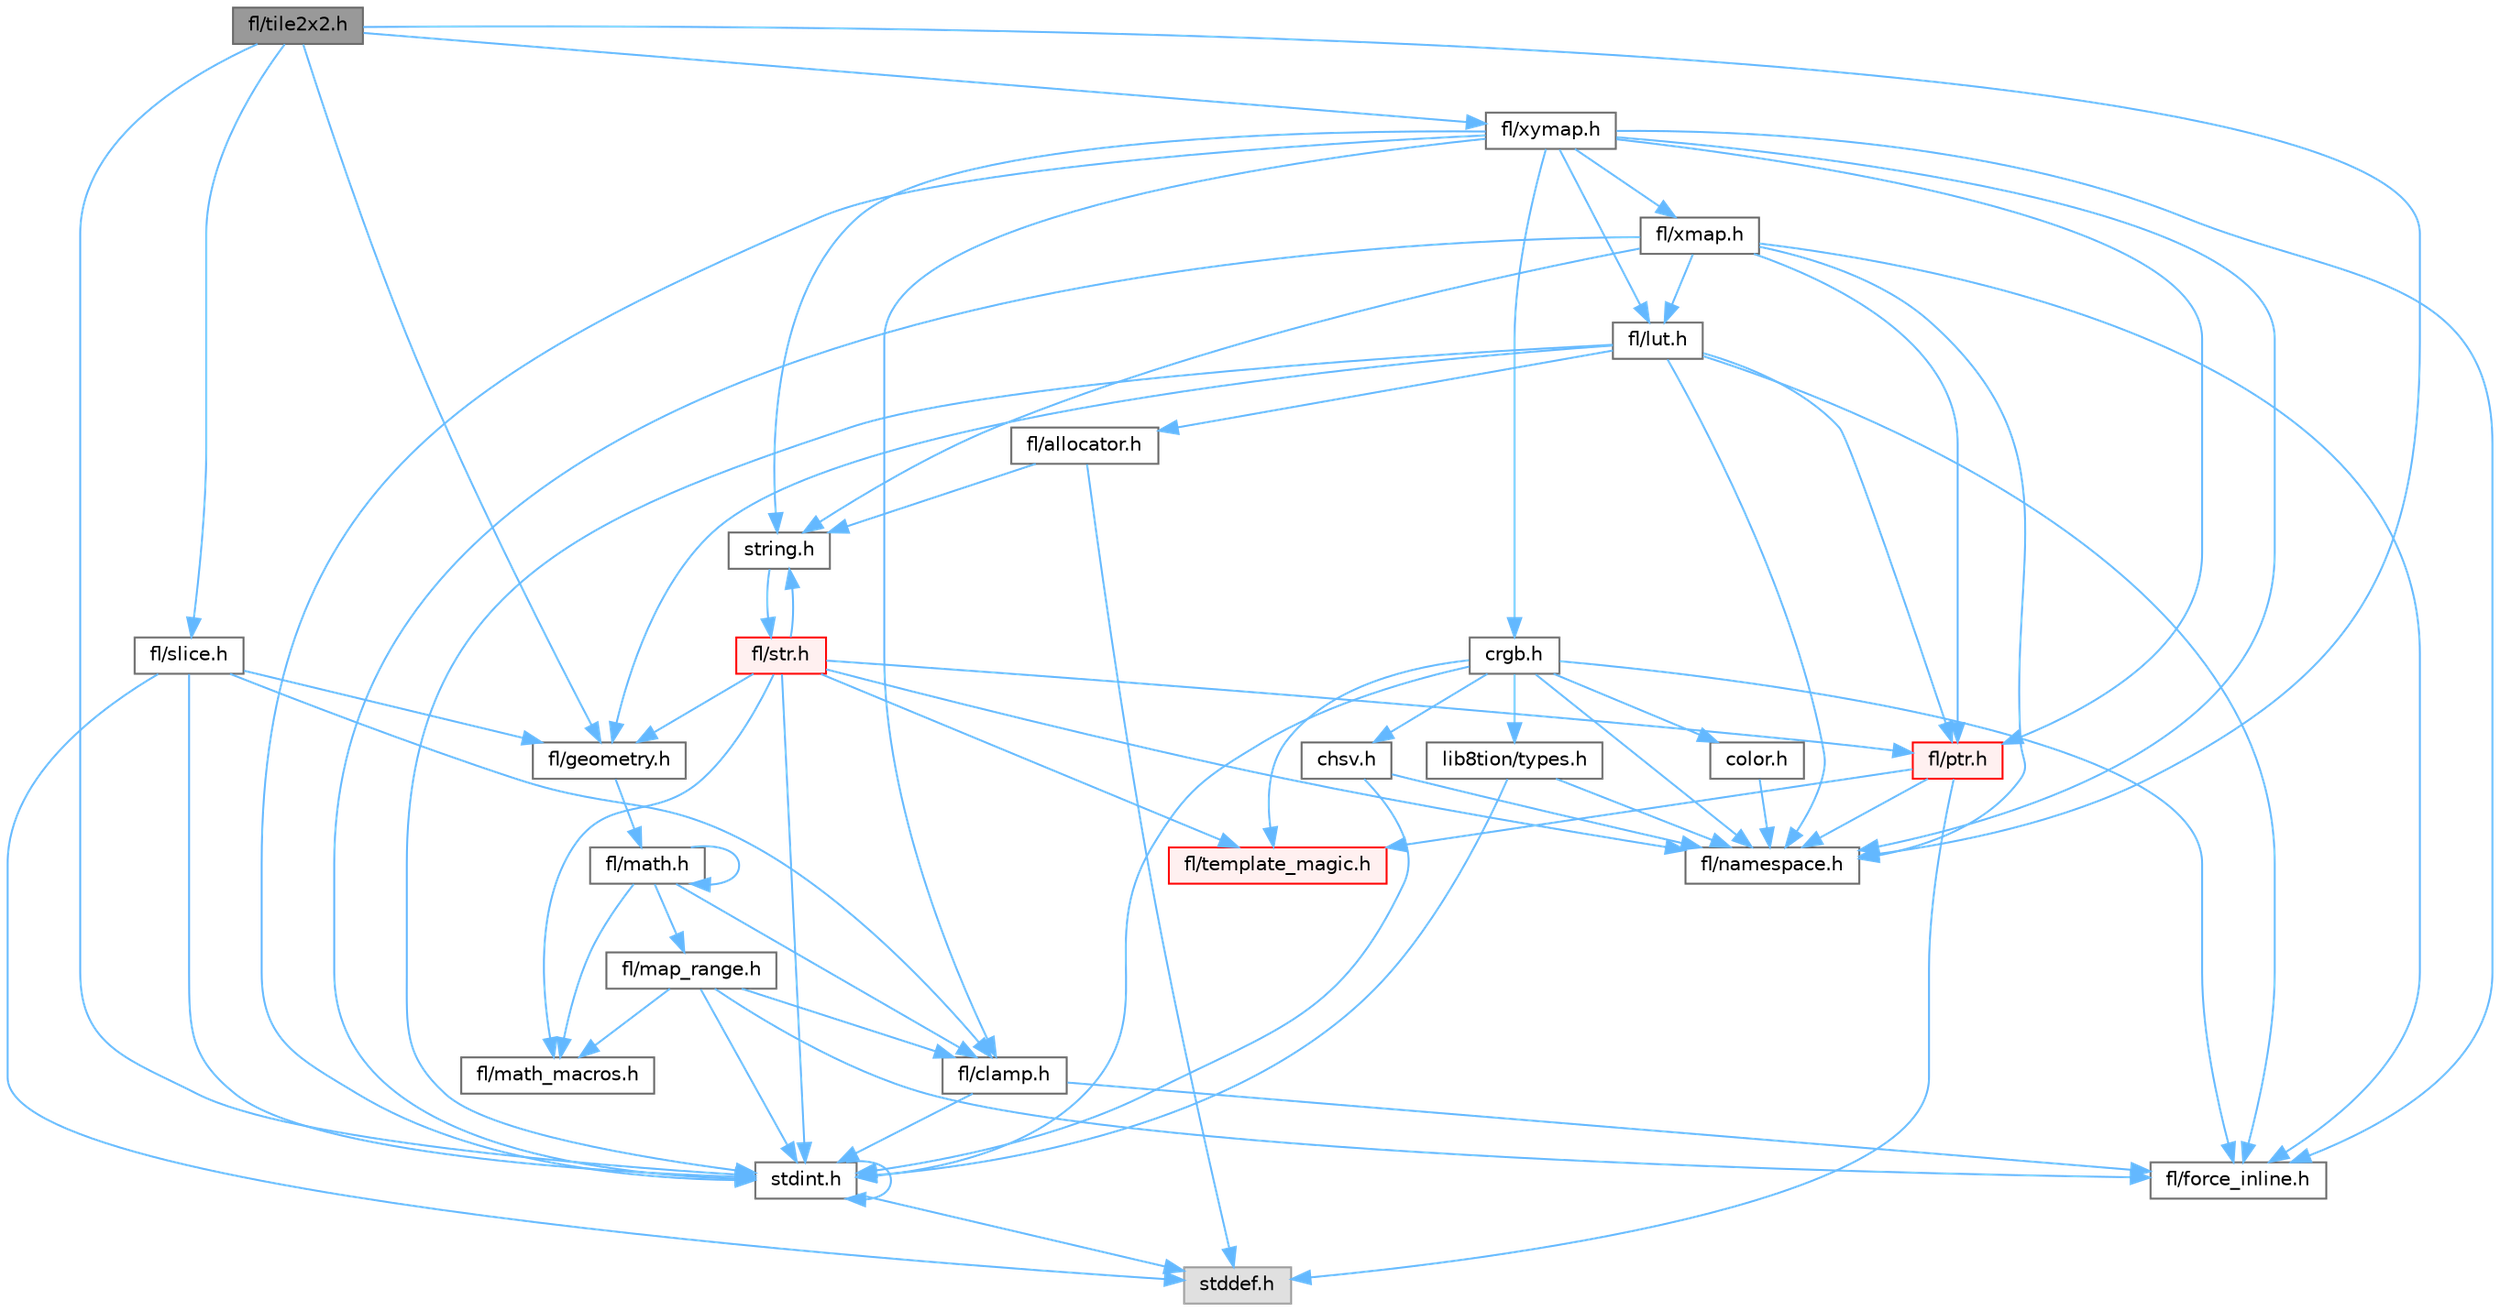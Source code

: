 digraph "fl/tile2x2.h"
{
 // INTERACTIVE_SVG=YES
 // LATEX_PDF_SIZE
  bgcolor="transparent";
  edge [fontname=Helvetica,fontsize=10,labelfontname=Helvetica,labelfontsize=10];
  node [fontname=Helvetica,fontsize=10,shape=box,height=0.2,width=0.4];
  Node1 [id="Node000001",label="fl/tile2x2.h",height=0.2,width=0.4,color="gray40", fillcolor="grey60", style="filled", fontcolor="black",tooltip=" "];
  Node1 -> Node2 [id="edge1_Node000001_Node000002",color="steelblue1",style="solid",tooltip=" "];
  Node2 [id="Node000002",label="stdint.h",height=0.2,width=0.4,color="grey40", fillcolor="white", style="filled",URL="$df/dd8/stdint_8h.html",tooltip=" "];
  Node2 -> Node3 [id="edge2_Node000002_Node000003",color="steelblue1",style="solid",tooltip=" "];
  Node3 [id="Node000003",label="stddef.h",height=0.2,width=0.4,color="grey60", fillcolor="#E0E0E0", style="filled",tooltip=" "];
  Node2 -> Node2 [id="edge3_Node000002_Node000002",color="steelblue1",style="solid",tooltip=" "];
  Node1 -> Node4 [id="edge4_Node000001_Node000004",color="steelblue1",style="solid",tooltip=" "];
  Node4 [id="Node000004",label="fl/geometry.h",height=0.2,width=0.4,color="grey40", fillcolor="white", style="filled",URL="$d4/d67/geometry_8h.html",tooltip=" "];
  Node4 -> Node5 [id="edge5_Node000004_Node000005",color="steelblue1",style="solid",tooltip=" "];
  Node5 [id="Node000005",label="fl/math.h",height=0.2,width=0.4,color="grey40", fillcolor="white", style="filled",URL="$df/db1/math_8h.html",tooltip=" "];
  Node5 -> Node6 [id="edge6_Node000005_Node000006",color="steelblue1",style="solid",tooltip=" "];
  Node6 [id="Node000006",label="fl/clamp.h",height=0.2,width=0.4,color="grey40", fillcolor="white", style="filled",URL="$d6/dd3/clamp_8h.html",tooltip=" "];
  Node6 -> Node2 [id="edge7_Node000006_Node000002",color="steelblue1",style="solid",tooltip=" "];
  Node6 -> Node7 [id="edge8_Node000006_Node000007",color="steelblue1",style="solid",tooltip=" "];
  Node7 [id="Node000007",label="fl/force_inline.h",height=0.2,width=0.4,color="grey40", fillcolor="white", style="filled",URL="$d4/d64/force__inline_8h.html",tooltip=" "];
  Node5 -> Node8 [id="edge9_Node000005_Node000008",color="steelblue1",style="solid",tooltip=" "];
  Node8 [id="Node000008",label="fl/map_range.h",height=0.2,width=0.4,color="grey40", fillcolor="white", style="filled",URL="$d1/d47/map__range_8h.html",tooltip=" "];
  Node8 -> Node2 [id="edge10_Node000008_Node000002",color="steelblue1",style="solid",tooltip=" "];
  Node8 -> Node6 [id="edge11_Node000008_Node000006",color="steelblue1",style="solid",tooltip=" "];
  Node8 -> Node7 [id="edge12_Node000008_Node000007",color="steelblue1",style="solid",tooltip=" "];
  Node8 -> Node9 [id="edge13_Node000008_Node000009",color="steelblue1",style="solid",tooltip=" "];
  Node9 [id="Node000009",label="fl/math_macros.h",height=0.2,width=0.4,color="grey40", fillcolor="white", style="filled",URL="$d8/db8/math__macros_8h.html",tooltip=" "];
  Node5 -> Node9 [id="edge14_Node000005_Node000009",color="steelblue1",style="solid",tooltip=" "];
  Node5 -> Node5 [id="edge15_Node000005_Node000005",color="steelblue1",style="solid",tooltip=" "];
  Node1 -> Node10 [id="edge16_Node000001_Node000010",color="steelblue1",style="solid",tooltip=" "];
  Node10 [id="Node000010",label="fl/namespace.h",height=0.2,width=0.4,color="grey40", fillcolor="white", style="filled",URL="$df/d2a/namespace_8h.html",tooltip="Implements the FastLED namespace macros."];
  Node1 -> Node11 [id="edge17_Node000001_Node000011",color="steelblue1",style="solid",tooltip=" "];
  Node11 [id="Node000011",label="fl/slice.h",height=0.2,width=0.4,color="grey40", fillcolor="white", style="filled",URL="$d0/d48/slice_8h.html",tooltip=" "];
  Node11 -> Node3 [id="edge18_Node000011_Node000003",color="steelblue1",style="solid",tooltip=" "];
  Node11 -> Node2 [id="edge19_Node000011_Node000002",color="steelblue1",style="solid",tooltip=" "];
  Node11 -> Node6 [id="edge20_Node000011_Node000006",color="steelblue1",style="solid",tooltip=" "];
  Node11 -> Node4 [id="edge21_Node000011_Node000004",color="steelblue1",style="solid",tooltip=" "];
  Node1 -> Node12 [id="edge22_Node000001_Node000012",color="steelblue1",style="solid",tooltip=" "];
  Node12 [id="Node000012",label="fl/xymap.h",height=0.2,width=0.4,color="grey40", fillcolor="white", style="filled",URL="$da/d61/xymap_8h.html",tooltip=" "];
  Node12 -> Node2 [id="edge23_Node000012_Node000002",color="steelblue1",style="solid",tooltip=" "];
  Node12 -> Node13 [id="edge24_Node000012_Node000013",color="steelblue1",style="solid",tooltip=" "];
  Node13 [id="Node000013",label="string.h",height=0.2,width=0.4,color="grey40", fillcolor="white", style="filled",URL="$da/d66/string_8h.html",tooltip=" "];
  Node13 -> Node14 [id="edge25_Node000013_Node000014",color="steelblue1",style="solid",tooltip=" "];
  Node14 [id="Node000014",label="fl/str.h",height=0.2,width=0.4,color="red", fillcolor="#FFF0F0", style="filled",URL="$d1/d93/str_8h.html",tooltip=" "];
  Node14 -> Node2 [id="edge26_Node000014_Node000002",color="steelblue1",style="solid",tooltip=" "];
  Node14 -> Node13 [id="edge27_Node000014_Node000013",color="steelblue1",style="solid",tooltip=" "];
  Node14 -> Node4 [id="edge28_Node000014_Node000004",color="steelblue1",style="solid",tooltip=" "];
  Node14 -> Node9 [id="edge29_Node000014_Node000009",color="steelblue1",style="solid",tooltip=" "];
  Node14 -> Node10 [id="edge30_Node000014_Node000010",color="steelblue1",style="solid",tooltip=" "];
  Node14 -> Node15 [id="edge31_Node000014_Node000015",color="steelblue1",style="solid",tooltip=" "];
  Node15 [id="Node000015",label="fl/ptr.h",height=0.2,width=0.4,color="red", fillcolor="#FFF0F0", style="filled",URL="$dd/d98/ptr_8h.html",tooltip=" "];
  Node15 -> Node3 [id="edge32_Node000015_Node000003",color="steelblue1",style="solid",tooltip=" "];
  Node15 -> Node10 [id="edge33_Node000015_Node000010",color="steelblue1",style="solid",tooltip=" "];
  Node15 -> Node17 [id="edge34_Node000015_Node000017",color="steelblue1",style="solid",tooltip=" "];
  Node17 [id="Node000017",label="fl/template_magic.h",height=0.2,width=0.4,color="red", fillcolor="#FFF0F0", style="filled",URL="$d8/d0c/template__magic_8h.html",tooltip=" "];
  Node14 -> Node17 [id="edge35_Node000014_Node000017",color="steelblue1",style="solid",tooltip=" "];
  Node12 -> Node23 [id="edge36_Node000012_Node000023",color="steelblue1",style="solid",tooltip=" "];
  Node23 [id="Node000023",label="crgb.h",height=0.2,width=0.4,color="grey40", fillcolor="white", style="filled",URL="$db/dd1/crgb_8h.html",tooltip="Defines the red, green, and blue (RGB) pixel struct."];
  Node23 -> Node2 [id="edge37_Node000023_Node000002",color="steelblue1",style="solid",tooltip=" "];
  Node23 -> Node24 [id="edge38_Node000023_Node000024",color="steelblue1",style="solid",tooltip=" "];
  Node24 [id="Node000024",label="chsv.h",height=0.2,width=0.4,color="grey40", fillcolor="white", style="filled",URL="$d8/dd0/chsv_8h.html",tooltip="Defines the hue, saturation, and value (HSV) pixel struct."];
  Node24 -> Node2 [id="edge39_Node000024_Node000002",color="steelblue1",style="solid",tooltip=" "];
  Node24 -> Node10 [id="edge40_Node000024_Node000010",color="steelblue1",style="solid",tooltip=" "];
  Node23 -> Node10 [id="edge41_Node000023_Node000010",color="steelblue1",style="solid",tooltip=" "];
  Node23 -> Node25 [id="edge42_Node000023_Node000025",color="steelblue1",style="solid",tooltip=" "];
  Node25 [id="Node000025",label="color.h",height=0.2,width=0.4,color="grey40", fillcolor="white", style="filled",URL="$d2/d6b/src_2color_8h.html",tooltip="Contains definitions for color correction and temperature."];
  Node25 -> Node10 [id="edge43_Node000025_Node000010",color="steelblue1",style="solid",tooltip=" "];
  Node23 -> Node26 [id="edge44_Node000023_Node000026",color="steelblue1",style="solid",tooltip=" "];
  Node26 [id="Node000026",label="lib8tion/types.h",height=0.2,width=0.4,color="grey40", fillcolor="white", style="filled",URL="$d9/ddf/lib8tion_2types_8h.html",tooltip="Defines fractional types used for lib8tion functions."];
  Node26 -> Node2 [id="edge45_Node000026_Node000002",color="steelblue1",style="solid",tooltip=" "];
  Node26 -> Node10 [id="edge46_Node000026_Node000010",color="steelblue1",style="solid",tooltip=" "];
  Node23 -> Node7 [id="edge47_Node000023_Node000007",color="steelblue1",style="solid",tooltip=" "];
  Node23 -> Node17 [id="edge48_Node000023_Node000017",color="steelblue1",style="solid",tooltip=" "];
  Node12 -> Node6 [id="edge49_Node000012_Node000006",color="steelblue1",style="solid",tooltip=" "];
  Node12 -> Node7 [id="edge50_Node000012_Node000007",color="steelblue1",style="solid",tooltip=" "];
  Node12 -> Node27 [id="edge51_Node000012_Node000027",color="steelblue1",style="solid",tooltip=" "];
  Node27 [id="Node000027",label="fl/lut.h",height=0.2,width=0.4,color="grey40", fillcolor="white", style="filled",URL="$db/d54/lut_8h.html",tooltip=" "];
  Node27 -> Node28 [id="edge52_Node000027_Node000028",color="steelblue1",style="solid",tooltip=" "];
  Node28 [id="Node000028",label="fl/allocator.h",height=0.2,width=0.4,color="grey40", fillcolor="white", style="filled",URL="$da/da9/allocator_8h.html",tooltip=" "];
  Node28 -> Node3 [id="edge53_Node000028_Node000003",color="steelblue1",style="solid",tooltip=" "];
  Node28 -> Node13 [id="edge54_Node000028_Node000013",color="steelblue1",style="solid",tooltip=" "];
  Node27 -> Node7 [id="edge55_Node000027_Node000007",color="steelblue1",style="solid",tooltip=" "];
  Node27 -> Node15 [id="edge56_Node000027_Node000015",color="steelblue1",style="solid",tooltip=" "];
  Node27 -> Node2 [id="edge57_Node000027_Node000002",color="steelblue1",style="solid",tooltip=" "];
  Node27 -> Node4 [id="edge58_Node000027_Node000004",color="steelblue1",style="solid",tooltip=" "];
  Node27 -> Node10 [id="edge59_Node000027_Node000010",color="steelblue1",style="solid",tooltip=" "];
  Node12 -> Node10 [id="edge60_Node000012_Node000010",color="steelblue1",style="solid",tooltip=" "];
  Node12 -> Node15 [id="edge61_Node000012_Node000015",color="steelblue1",style="solid",tooltip=" "];
  Node12 -> Node29 [id="edge62_Node000012_Node000029",color="steelblue1",style="solid",tooltip=" "];
  Node29 [id="Node000029",label="fl/xmap.h",height=0.2,width=0.4,color="grey40", fillcolor="white", style="filled",URL="$dd/dcc/xmap_8h.html",tooltip=" "];
  Node29 -> Node2 [id="edge63_Node000029_Node000002",color="steelblue1",style="solid",tooltip=" "];
  Node29 -> Node13 [id="edge64_Node000029_Node000013",color="steelblue1",style="solid",tooltip=" "];
  Node29 -> Node7 [id="edge65_Node000029_Node000007",color="steelblue1",style="solid",tooltip=" "];
  Node29 -> Node27 [id="edge66_Node000029_Node000027",color="steelblue1",style="solid",tooltip=" "];
  Node29 -> Node15 [id="edge67_Node000029_Node000015",color="steelblue1",style="solid",tooltip=" "];
  Node29 -> Node10 [id="edge68_Node000029_Node000010",color="steelblue1",style="solid",tooltip=" "];
}

